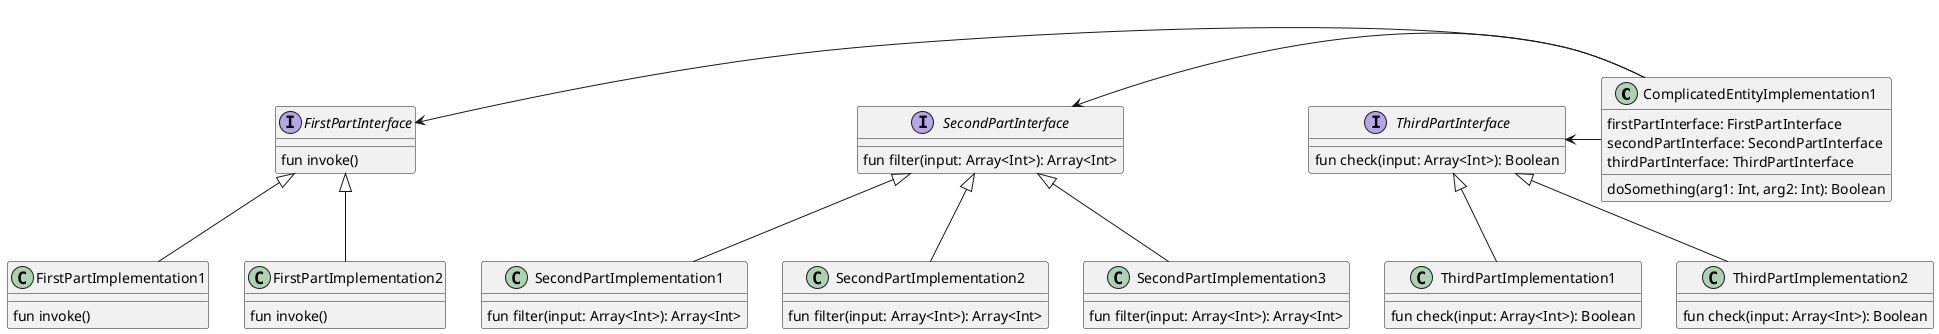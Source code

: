 @startuml
'https://plantuml.com/class-diagram

class ComplicatedEntityImplementation1 {
    firstPartInterface: FirstPartInterface
    secondPartInterface: SecondPartInterface
    thirdPartInterface: ThirdPartInterface
    doSomething(arg1: Int, arg2: Int): Boolean
}

interface FirstPartInterface {
    fun invoke()
}

interface SecondPartInterface {
    fun filter(input: Array<Int>): Array<Int>
}

interface ThirdPartInterface {
     fun check(input: Array<Int>): Boolean
}

class FirstPartImplementation1 {
      fun invoke()
}

class FirstPartImplementation2 {
      fun invoke()
}

class SecondPartImplementation1 {
      fun filter(input: Array<Int>): Array<Int>
}

class SecondPartImplementation2 {
      fun filter(input: Array<Int>): Array<Int>
}

class SecondPartImplementation3 {
      fun filter(input: Array<Int>): Array<Int>
}

class ThirdPartImplementation1 {
      fun check(input: Array<Int>): Boolean
}

class ThirdPartImplementation2 {
      fun check(input: Array<Int>): Boolean
}




FirstPartInterface <|-- FirstPartImplementation1
FirstPartInterface <|-- FirstPartImplementation2

SecondPartInterface <|-- SecondPartImplementation1
SecondPartInterface <|-- SecondPartImplementation2
SecondPartInterface <|-- SecondPartImplementation3

ThirdPartInterface <|-- ThirdPartImplementation1
ThirdPartInterface <|-- ThirdPartImplementation2

FirstPartInterface <- ComplicatedEntityImplementation1
SecondPartInterface <- ComplicatedEntityImplementation1
ThirdPartInterface <- ComplicatedEntityImplementation1

@enduml